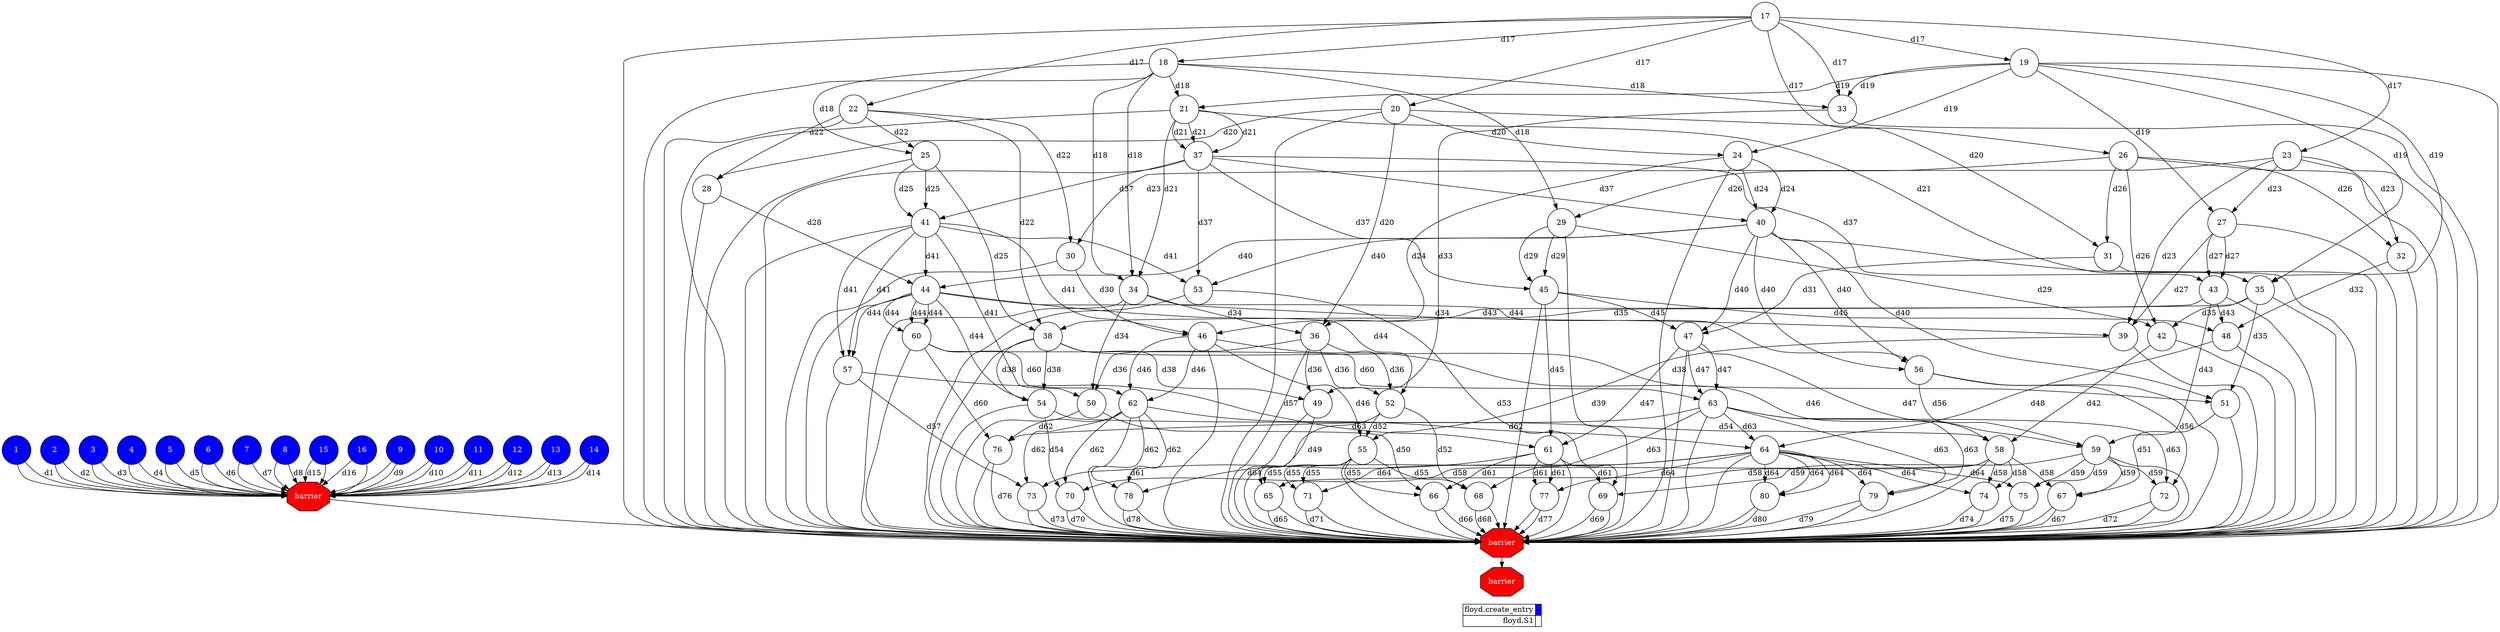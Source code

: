 digraph {
  rankdir=TB;
  labeljust="l";
  subgraph dependence_graph {
    ranksep=0.20;
    node[height=0.75];

1[shape=circle, style=filled fillcolor="#0000ff" fontcolor="#ffffff"];
2[shape=circle, style=filled fillcolor="#0000ff" fontcolor="#ffffff"];
3[shape=circle, style=filled fillcolor="#0000ff" fontcolor="#ffffff"];
4[shape=circle, style=filled fillcolor="#0000ff" fontcolor="#ffffff"];
5[shape=circle, style=filled fillcolor="#0000ff" fontcolor="#ffffff"];
6[shape=circle, style=filled fillcolor="#0000ff" fontcolor="#ffffff"];
7[shape=circle, style=filled fillcolor="#0000ff" fontcolor="#ffffff"];
8[shape=circle, style=filled fillcolor="#0000ff" fontcolor="#ffffff"];
9[shape=circle, style=filled fillcolor="#0000ff" fontcolor="#ffffff"];
10[shape=circle, style=filled fillcolor="#0000ff" fontcolor="#ffffff"];
11[shape=circle, style=filled fillcolor="#0000ff" fontcolor="#ffffff"];
12[shape=circle, style=filled fillcolor="#0000ff" fontcolor="#ffffff"];
13[shape=circle, style=filled fillcolor="#0000ff" fontcolor="#ffffff"];
14[shape=circle, style=filled fillcolor="#0000ff" fontcolor="#ffffff"];
15[shape=circle, style=filled fillcolor="#0000ff" fontcolor="#ffffff"];
16[shape=circle, style=filled fillcolor="#0000ff" fontcolor="#ffffff"];
Synchro1[label="barrier", shape=octagon, style=filled fillcolor="#ff0000" fontcolor="#FFFFFF"];
13 -> Synchro1;
10 -> Synchro1;
9 -> Synchro1;
4 -> Synchro1;
2 -> Synchro1;
16 -> Synchro1;
1 -> Synchro1;
7 -> Synchro1;
3 -> Synchro1;
11 -> Synchro1;
6 -> Synchro1;
8 -> Synchro1;
15 -> Synchro1;
5 -> Synchro1;
12 -> Synchro1;
14 -> Synchro1;
1 -> Synchro1[ label="d1" ];
2 -> Synchro1[ label="d2" ];
3 -> Synchro1[ label="d3" ];
4 -> Synchro1[ label="d4" ];
5 -> Synchro1[ label="d5" ];
6 -> Synchro1[ label="d6" ];
7 -> Synchro1[ label="d7" ];
8 -> Synchro1[ label="d8" ];
9 -> Synchro1[ label="d9" ];
10 -> Synchro1[ label="d10" ];
11 -> Synchro1[ label="d11" ];
12 -> Synchro1[ label="d12" ];
13 -> Synchro1[ label="d13" ];
14 -> Synchro1[ label="d14" ];
15 -> Synchro1[ label="d15" ];
16 -> Synchro1[ label="d16" ];
17[shape=circle, style=filled fillcolor="#ffffff" fontcolor="#000000"];
18[shape=circle, style=filled fillcolor="#ffffff" fontcolor="#000000"];
17 -> 18[ label="d17" ];
19[shape=circle, style=filled fillcolor="#ffffff" fontcolor="#000000"];
17 -> 19[ label="d17" ];
20[shape=circle, style=filled fillcolor="#ffffff" fontcolor="#000000"];
17 -> 20[ label="d17" ];
21[shape=circle, style=filled fillcolor="#ffffff" fontcolor="#000000"];
19 -> 21[ label="d19" ];
18 -> 21[ label="d18" ];
22[shape=circle, style=filled fillcolor="#ffffff" fontcolor="#000000"];
17 -> 22[ label="d17" ];
23[shape=circle, style=filled fillcolor="#ffffff" fontcolor="#000000"];
17 -> 23[ label="d17" ];
24[shape=circle, style=filled fillcolor="#ffffff" fontcolor="#000000"];
19 -> 24[ label="d19" ];
20 -> 24[ label="d20" ];
25[shape=circle, style=filled fillcolor="#ffffff" fontcolor="#000000"];
22 -> 25[ label="d22" ];
18 -> 25[ label="d18" ];
26[shape=circle, style=filled fillcolor="#ffffff" fontcolor="#000000"];
17 -> 26[ label="d17" ];
27[shape=circle, style=filled fillcolor="#ffffff" fontcolor="#000000"];
19 -> 27[ label="d19" ];
23 -> 27[ label="d23" ];
28[shape=circle, style=filled fillcolor="#ffffff" fontcolor="#000000"];
22 -> 28[ label="d22" ];
20 -> 28[ label="d20" ];
29[shape=circle, style=filled fillcolor="#ffffff" fontcolor="#000000"];
26 -> 29[ label="d26" ];
18 -> 29[ label="d18" ];
30[shape=circle, style=filled fillcolor="#ffffff" fontcolor="#000000"];
22 -> 30[ label="d22" ];
23 -> 30[ label="d23" ];
31[shape=circle, style=filled fillcolor="#ffffff" fontcolor="#000000"];
26 -> 31[ label="d26" ];
20 -> 31[ label="d20" ];
32[shape=circle, style=filled fillcolor="#ffffff" fontcolor="#000000"];
26 -> 32[ label="d26" ];
23 -> 32[ label="d23" ];
33[shape=circle, style=filled fillcolor="#ffffff" fontcolor="#000000"];
17 -> 33[ label="d17" ];
18 -> 33[ label="d18" ];
19 -> 33[ label="d19" ];
34[shape=circle, style=filled fillcolor="#ffffff" fontcolor="#000000"];
18 -> 34[ label="d18" ];
18 -> 34[ label="d18" ];
21 -> 34[ label="d21" ];
35[shape=circle, style=filled fillcolor="#ffffff" fontcolor="#000000"];
19 -> 35[ label="d19" ];
21 -> 35[ label="d21" ];
19 -> 35[ label="d19" ];
36[shape=circle, style=filled fillcolor="#ffffff" fontcolor="#000000"];
20 -> 36[ label="d20" ];
34 -> 36[ label="d34" ];
24 -> 36[ label="d24" ];
37[shape=circle, style=filled fillcolor="#ffffff" fontcolor="#000000"];
21 -> 37[ label="d21" ];
21 -> 37[ label="d21" ];
21 -> 37[ label="d21" ];
38[shape=circle, style=filled fillcolor="#ffffff" fontcolor="#000000"];
22 -> 38[ label="d22" ];
25 -> 38[ label="d25" ];
35 -> 38[ label="d35" ];
39[shape=circle, style=filled fillcolor="#ffffff" fontcolor="#000000"];
23 -> 39[ label="d23" ];
34 -> 39[ label="d34" ];
27 -> 39[ label="d27" ];
40[shape=circle, style=filled fillcolor="#ffffff" fontcolor="#000000"];
24 -> 40[ label="d24" ];
37 -> 40[ label="d37" ];
24 -> 40[ label="d24" ];
41[shape=circle, style=filled fillcolor="#ffffff" fontcolor="#000000"];
25 -> 41[ label="d25" ];
25 -> 41[ label="d25" ];
37 -> 41[ label="d37" ];
42[shape=circle, style=filled fillcolor="#ffffff" fontcolor="#000000"];
26 -> 42[ label="d26" ];
29 -> 42[ label="d29" ];
35 -> 42[ label="d35" ];
43[shape=circle, style=filled fillcolor="#ffffff" fontcolor="#000000"];
27 -> 43[ label="d27" ];
37 -> 43[ label="d37" ];
27 -> 43[ label="d27" ];
44[shape=circle, style=filled fillcolor="#ffffff" fontcolor="#000000"];
28 -> 44[ label="d28" ];
41 -> 44[ label="d41" ];
40 -> 44[ label="d40" ];
45[shape=circle, style=filled fillcolor="#ffffff" fontcolor="#000000"];
29 -> 45[ label="d29" ];
29 -> 45[ label="d29" ];
37 -> 45[ label="d37" ];
46[shape=circle, style=filled fillcolor="#ffffff" fontcolor="#000000"];
30 -> 46[ label="d30" ];
41 -> 46[ label="d41" ];
43 -> 46[ label="d43" ];
47[shape=circle, style=filled fillcolor="#ffffff" fontcolor="#000000"];
31 -> 47[ label="d31" ];
45 -> 47[ label="d45" ];
40 -> 47[ label="d40" ];
48[shape=circle, style=filled fillcolor="#ffffff" fontcolor="#000000"];
32 -> 48[ label="d32" ];
45 -> 48[ label="d45" ];
43 -> 48[ label="d43" ];
49[shape=circle, style=filled fillcolor="#ffffff" fontcolor="#000000"];
33 -> 49[ label="d33" ];
36 -> 49[ label="d36" ];
38 -> 49[ label="d38" ];
50[shape=circle, style=filled fillcolor="#ffffff" fontcolor="#000000"];
34 -> 50[ label="d34" ];
36 -> 50[ label="d36" ];
41 -> 50[ label="d41" ];
51[shape=circle, style=filled fillcolor="#ffffff" fontcolor="#000000"];
35 -> 51[ label="d35" ];
40 -> 51[ label="d40" ];
38 -> 51[ label="d38" ];
52[shape=circle, style=filled fillcolor="#ffffff" fontcolor="#000000"];
36 -> 52[ label="d36" ];
36 -> 52[ label="d36" ];
44 -> 52[ label="d44" ];
53[shape=circle, style=filled fillcolor="#ffffff" fontcolor="#000000"];
37 -> 53[ label="d37" ];
40 -> 53[ label="d40" ];
41 -> 53[ label="d41" ];
54[shape=circle, style=filled fillcolor="#ffffff" fontcolor="#000000"];
38 -> 54[ label="d38" ];
44 -> 54[ label="d44" ];
38 -> 54[ label="d38" ];
55[shape=circle, style=filled fillcolor="#ffffff" fontcolor="#000000"];
39 -> 55[ label="d39" ];
52 -> 55[ label="d52" ];
46 -> 55[ label="d46" ];
56[shape=circle, style=filled fillcolor="#ffffff" fontcolor="#000000"];
40 -> 56[ label="d40" ];
40 -> 56[ label="d40" ];
44 -> 56[ label="d44" ];
57[shape=circle, style=filled fillcolor="#ffffff" fontcolor="#000000"];
41 -> 57[ label="d41" ];
44 -> 57[ label="d44" ];
41 -> 57[ label="d41" ];
58[shape=circle, style=filled fillcolor="#ffffff" fontcolor="#000000"];
42 -> 58[ label="d42" ];
47 -> 58[ label="d47" ];
54 -> 58[ label="d54" ];
59[shape=circle, style=filled fillcolor="#ffffff" fontcolor="#000000"];
43 -> 59[ label="d43" ];
56 -> 59[ label="d56" ];
46 -> 59[ label="d46" ];
60[shape=circle, style=filled fillcolor="#ffffff" fontcolor="#000000"];
44 -> 60[ label="d44" ];
44 -> 60[ label="d44" ];
44 -> 60[ label="d44" ];
61[shape=circle, style=filled fillcolor="#ffffff" fontcolor="#000000"];
45 -> 61[ label="d45" ];
47 -> 61[ label="d47" ];
57 -> 61[ label="d57" ];
62[shape=circle, style=filled fillcolor="#ffffff" fontcolor="#000000"];
46 -> 62[ label="d46" ];
60 -> 62[ label="d60" ];
46 -> 62[ label="d46" ];
63[shape=circle, style=filled fillcolor="#ffffff" fontcolor="#000000"];
47 -> 63[ label="d47" ];
47 -> 63[ label="d47" ];
60 -> 63[ label="d60" ];
64[shape=circle, style=filled fillcolor="#ffffff" fontcolor="#000000"];
48 -> 64[ label="d48" ];
63 -> 64[ label="d63" ];
62 -> 64[ label="d62" ];
65[shape=circle, style=filled fillcolor="#ffffff" fontcolor="#000000"];
49 -> 65[ label="d49" ];
55 -> 65[ label="d55" ];
58 -> 65[ label="d58" ];
66[shape=circle, style=filled fillcolor="#ffffff" fontcolor="#000000"];
50 -> 66[ label="d50" ];
55 -> 66[ label="d55" ];
61 -> 66[ label="d61" ];
67[shape=circle, style=filled fillcolor="#ffffff" fontcolor="#000000"];
51 -> 67[ label="d51" ];
59 -> 67[ label="d59" ];
58 -> 67[ label="d58" ];
68[shape=circle, style=filled fillcolor="#ffffff" fontcolor="#000000"];
52 -> 68[ label="d52" ];
55 -> 68[ label="d55" ];
63 -> 68[ label="d63" ];
69[shape=circle, style=filled fillcolor="#ffffff" fontcolor="#000000"];
53 -> 69[ label="d53" ];
59 -> 69[ label="d59" ];
61 -> 69[ label="d61" ];
70[shape=circle, style=filled fillcolor="#ffffff" fontcolor="#000000"];
54 -> 70[ label="d54" ];
62 -> 70[ label="d62" ];
58 -> 70[ label="d58" ];
71[shape=circle, style=filled fillcolor="#ffffff" fontcolor="#000000"];
55 -> 71[ label="d55" ];
55 -> 71[ label="d55" ];
64 -> 71[ label="d64" ];
72[shape=circle, style=filled fillcolor="#ffffff" fontcolor="#000000"];
56 -> 72[ label="d56" ];
59 -> 72[ label="d59" ];
63 -> 72[ label="d63" ];
73[shape=circle, style=filled fillcolor="#ffffff" fontcolor="#000000"];
57 -> 73[ label="d57" ];
62 -> 73[ label="d62" ];
61 -> 73[ label="d61" ];
74[shape=circle, style=filled fillcolor="#ffffff" fontcolor="#000000"];
58 -> 74[ label="d58" ];
64 -> 74[ label="d64" ];
58 -> 74[ label="d58" ];
75[shape=circle, style=filled fillcolor="#ffffff" fontcolor="#000000"];
59 -> 75[ label="d59" ];
59 -> 75[ label="d59" ];
64 -> 75[ label="d64" ];
76[shape=circle, style=filled fillcolor="#ffffff" fontcolor="#000000"];
60 -> 76[ label="d60" ];
62 -> 76[ label="d62" ];
63 -> 76[ label="d63" ];
77[shape=circle, style=filled fillcolor="#ffffff" fontcolor="#000000"];
61 -> 77[ label="d61" ];
64 -> 77[ label="d64" ];
61 -> 77[ label="d61" ];
78[shape=circle, style=filled fillcolor="#ffffff" fontcolor="#000000"];
62 -> 78[ label="d62" ];
62 -> 78[ label="d62" ];
64 -> 78[ label="d64" ];
79[shape=circle, style=filled fillcolor="#ffffff" fontcolor="#000000"];
63 -> 79[ label="d63" ];
64 -> 79[ label="d64" ];
63 -> 79[ label="d63" ];
80[shape=circle, style=filled fillcolor="#ffffff" fontcolor="#000000"];
64 -> 80[ label="d64" ];
64 -> 80[ label="d64" ];
64 -> 80[ label="d64" ];
Synchro2[label="barrier", shape=octagon, style=filled fillcolor="#ff0000" fontcolor="#FFFFFF"];
Synchro1 -> Synchro2;
21 -> Synchro2;
57 -> Synchro2;
36 -> Synchro2;
73 -> Synchro2;
60 -> Synchro2;
79 -> Synchro2;
62 -> Synchro2;
35 -> Synchro2;
72 -> Synchro2;
45 -> Synchro2;
39 -> Synchro2;
52 -> Synchro2;
38 -> Synchro2;
58 -> Synchro2;
61 -> Synchro2;
48 -> Synchro2;
54 -> Synchro2;
40 -> Synchro2;
77 -> Synchro2;
50 -> Synchro2;
76 -> Synchro2;
23 -> Synchro2;
63 -> Synchro2;
43 -> Synchro2;
24 -> Synchro2;
74 -> Synchro2;
46 -> Synchro2;
69 -> Synchro2;
42 -> Synchro2;
41 -> Synchro2;
47 -> Synchro2;
18 -> Synchro2;
27 -> Synchro2;
67 -> Synchro2;
55 -> Synchro2;
22 -> Synchro2;
33 -> Synchro2;
34 -> Synchro2;
75 -> Synchro2;
31 -> Synchro2;
17 -> Synchro2;
19 -> Synchro2;
65 -> Synchro2;
78 -> Synchro2;
26 -> Synchro2;
20 -> Synchro2;
30 -> Synchro2;
28 -> Synchro2;
44 -> Synchro2;
56 -> Synchro2;
68 -> Synchro2;
53 -> Synchro2;
37 -> Synchro2;
32 -> Synchro2;
70 -> Synchro2;
66 -> Synchro2;
59 -> Synchro2;
71 -> Synchro2;
49 -> Synchro2;
51 -> Synchro2;
80 -> Synchro2;
29 -> Synchro2;
64 -> Synchro2;
25 -> Synchro2;
65 -> Synchro2[ label="d65" ];
66 -> Synchro2[ label="d66" ];
68 -> Synchro2[ label="d68" ];
71 -> Synchro2[ label="d71" ];
67 -> Synchro2[ label="d67" ];
69 -> Synchro2[ label="d69" ];
72 -> Synchro2[ label="d72" ];
75 -> Synchro2[ label="d75" ];
70 -> Synchro2[ label="d70" ];
73 -> Synchro2[ label="d73" ];
76 -> Synchro2[ label="d76" ];
78 -> Synchro2[ label="d78" ];
74 -> Synchro2[ label="d74" ];
77 -> Synchro2[ label="d77" ];
79 -> Synchro2[ label="d79" ];
80 -> Synchro2[ label="d80" ];
Synchro3[label="barrier", shape=octagon, style=filled fillcolor="#ff0000" fontcolor="#FFFFFF"];
Synchro2 -> Synchro3;  }
  subgraph legend {
    rank=sink;
    node [shape=plaintext, height=0.75];
    ranksep=0.20;
    label = "Legend";
    key [label=<
      <table border="0" cellpadding="2" cellspacing="0" cellborder="1">
<tr>
<td align="right">floyd.create_entry</td>
<td bgcolor="#0000ff">&nbsp;</td>
</tr>
<tr>
<td align="right">floyd.S1</td>
<td bgcolor="#ffffff">&nbsp;</td>
</tr>
      </table>
    >]
  }
}
